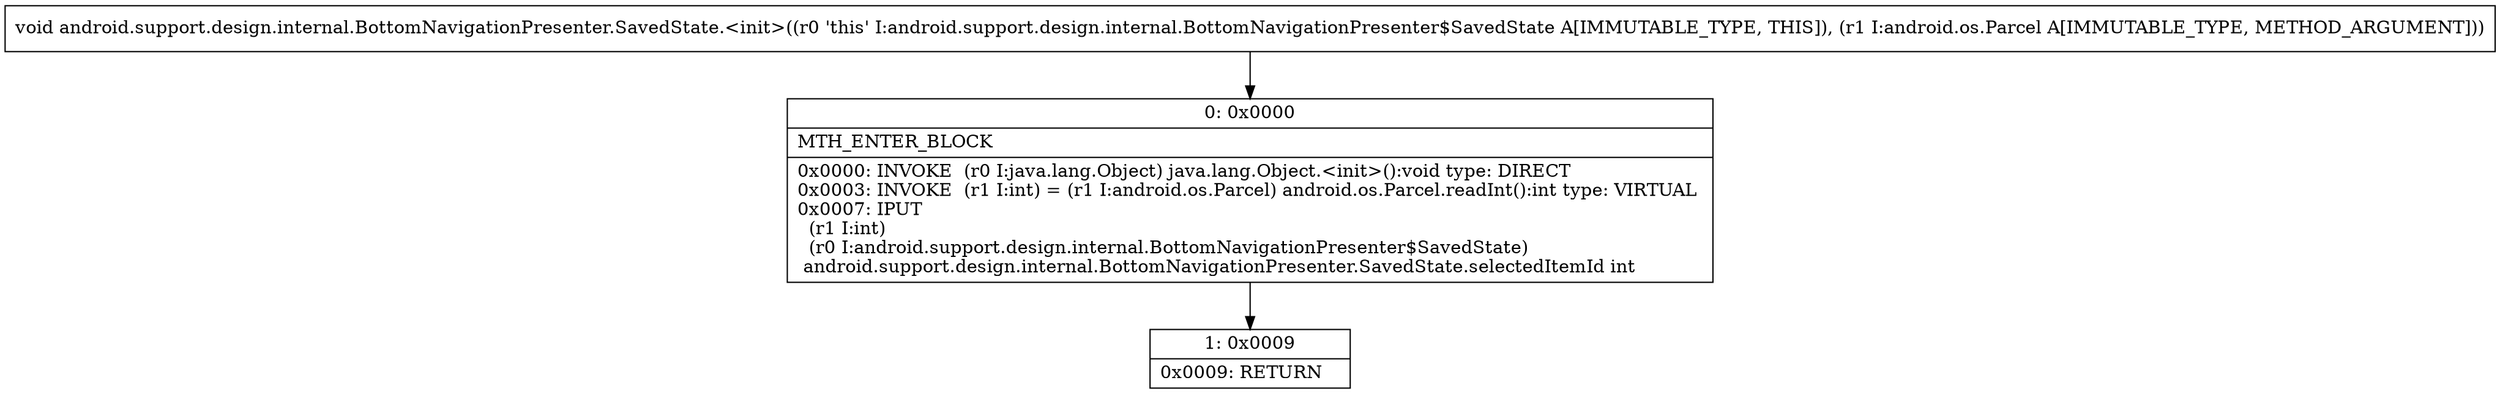 digraph "CFG forandroid.support.design.internal.BottomNavigationPresenter.SavedState.\<init\>(Landroid\/os\/Parcel;)V" {
Node_0 [shape=record,label="{0\:\ 0x0000|MTH_ENTER_BLOCK\l|0x0000: INVOKE  (r0 I:java.lang.Object) java.lang.Object.\<init\>():void type: DIRECT \l0x0003: INVOKE  (r1 I:int) = (r1 I:android.os.Parcel) android.os.Parcel.readInt():int type: VIRTUAL \l0x0007: IPUT  \l  (r1 I:int)\l  (r0 I:android.support.design.internal.BottomNavigationPresenter$SavedState)\l android.support.design.internal.BottomNavigationPresenter.SavedState.selectedItemId int \l}"];
Node_1 [shape=record,label="{1\:\ 0x0009|0x0009: RETURN   \l}"];
MethodNode[shape=record,label="{void android.support.design.internal.BottomNavigationPresenter.SavedState.\<init\>((r0 'this' I:android.support.design.internal.BottomNavigationPresenter$SavedState A[IMMUTABLE_TYPE, THIS]), (r1 I:android.os.Parcel A[IMMUTABLE_TYPE, METHOD_ARGUMENT])) }"];
MethodNode -> Node_0;
Node_0 -> Node_1;
}

